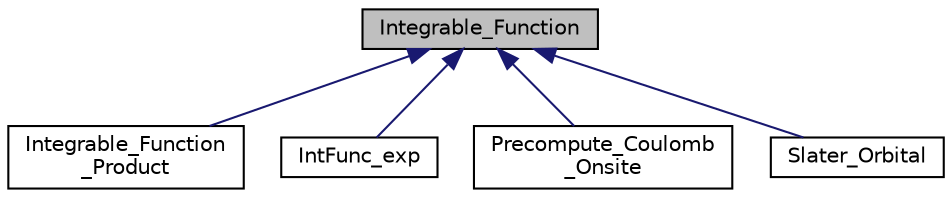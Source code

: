 digraph "Integrable_Function"
{
  edge [fontname="Helvetica",fontsize="10",labelfontname="Helvetica",labelfontsize="10"];
  node [fontname="Helvetica",fontsize="10",shape=record];
  Node1 [label="Integrable_Function",height=0.2,width=0.4,color="black", fillcolor="grey75", style="filled", fontcolor="black"];
  Node1 -> Node2 [dir="back",color="midnightblue",fontsize="10",style="solid",fontname="Helvetica"];
  Node2 [label="Integrable_Function\l_Product",height=0.2,width=0.4,color="black", fillcolor="white", style="filled",URL="$classIntegrable__Function__Product.html",tooltip="Build Integrable_Function from product of other Integrable_Functions: "];
  Node1 -> Node3 [dir="back",color="midnightblue",fontsize="10",style="solid",fontname="Helvetica"];
  Node3 [label="IntFunc_exp",height=0.2,width=0.4,color="black", fillcolor="white", style="filled",URL="$classIntFunc__exp.html",tooltip="Example for integrable function with parameter exp(a*x): "];
  Node1 -> Node4 [dir="back",color="midnightblue",fontsize="10",style="solid",fontname="Helvetica"];
  Node4 [label="Precompute_Coulomb\l_Onsite",height=0.2,width=0.4,color="black", fillcolor="white", style="filled",URL="$classPrecompute__Coulomb__Onsite.html"];
  Node1 -> Node5 [dir="back",color="midnightblue",fontsize="10",style="solid",fontname="Helvetica"];
  Node5 [label="Slater_Orbital",height=0.2,width=0.4,color="black", fillcolor="white", style="filled",URL="$classSlater__Orbital.html",tooltip="Class to access Slater orbital wave function. "];
}
